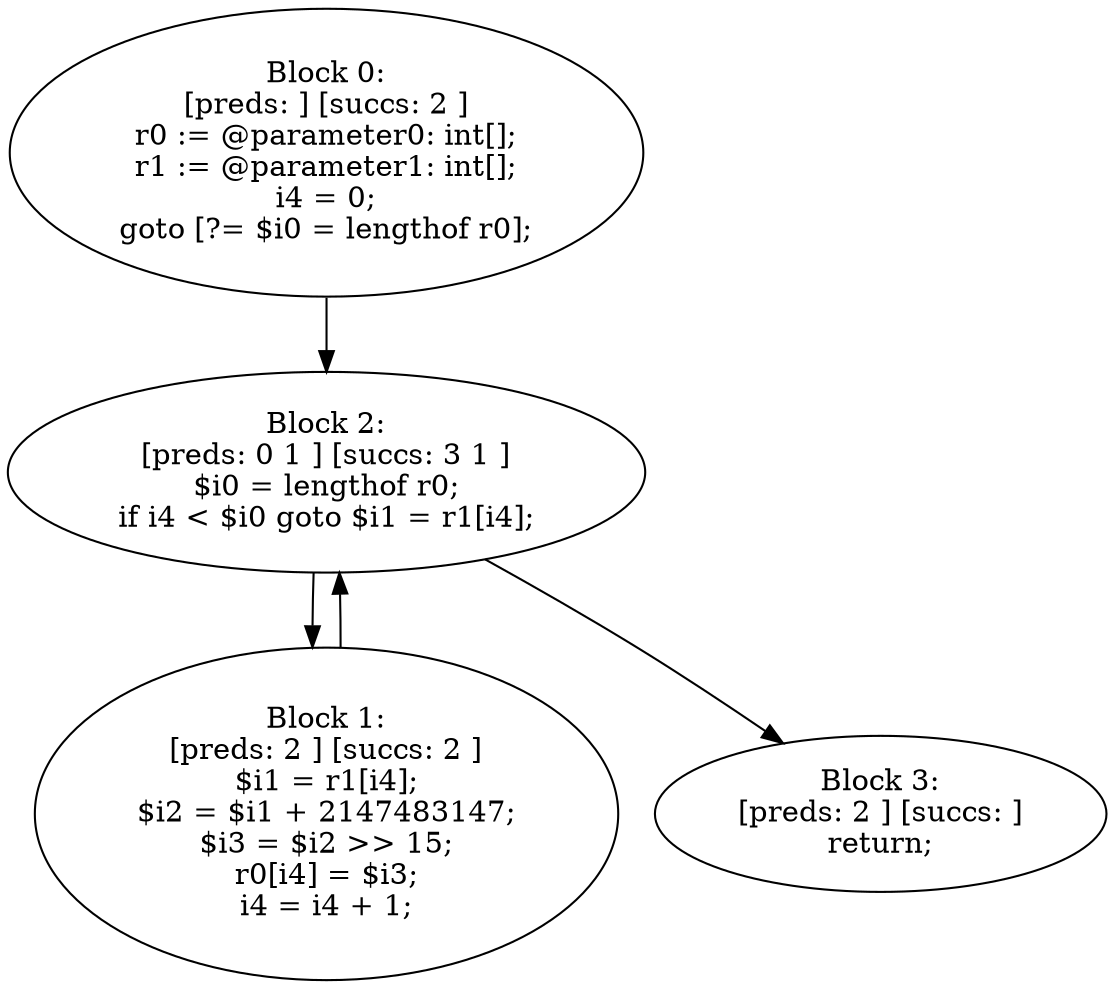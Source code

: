 digraph "unitGraph" {
    "Block 0:
[preds: ] [succs: 2 ]
r0 := @parameter0: int[];
r1 := @parameter1: int[];
i4 = 0;
goto [?= $i0 = lengthof r0];
"
    "Block 1:
[preds: 2 ] [succs: 2 ]
$i1 = r1[i4];
$i2 = $i1 + 2147483147;
$i3 = $i2 >> 15;
r0[i4] = $i3;
i4 = i4 + 1;
"
    "Block 2:
[preds: 0 1 ] [succs: 3 1 ]
$i0 = lengthof r0;
if i4 < $i0 goto $i1 = r1[i4];
"
    "Block 3:
[preds: 2 ] [succs: ]
return;
"
    "Block 0:
[preds: ] [succs: 2 ]
r0 := @parameter0: int[];
r1 := @parameter1: int[];
i4 = 0;
goto [?= $i0 = lengthof r0];
"->"Block 2:
[preds: 0 1 ] [succs: 3 1 ]
$i0 = lengthof r0;
if i4 < $i0 goto $i1 = r1[i4];
";
    "Block 1:
[preds: 2 ] [succs: 2 ]
$i1 = r1[i4];
$i2 = $i1 + 2147483147;
$i3 = $i2 >> 15;
r0[i4] = $i3;
i4 = i4 + 1;
"->"Block 2:
[preds: 0 1 ] [succs: 3 1 ]
$i0 = lengthof r0;
if i4 < $i0 goto $i1 = r1[i4];
";
    "Block 2:
[preds: 0 1 ] [succs: 3 1 ]
$i0 = lengthof r0;
if i4 < $i0 goto $i1 = r1[i4];
"->"Block 3:
[preds: 2 ] [succs: ]
return;
";
    "Block 2:
[preds: 0 1 ] [succs: 3 1 ]
$i0 = lengthof r0;
if i4 < $i0 goto $i1 = r1[i4];
"->"Block 1:
[preds: 2 ] [succs: 2 ]
$i1 = r1[i4];
$i2 = $i1 + 2147483147;
$i3 = $i2 >> 15;
r0[i4] = $i3;
i4 = i4 + 1;
";
}
